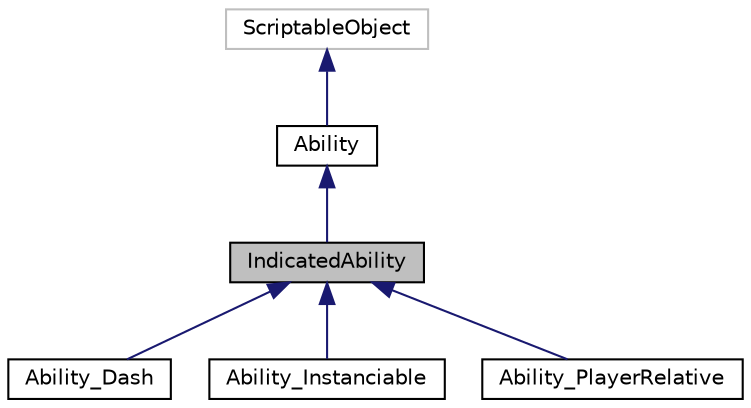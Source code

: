 digraph "IndicatedAbility"
{
 // INTERACTIVE_SVG=YES
 // LATEX_PDF_SIZE
  edge [fontname="Helvetica",fontsize="10",labelfontname="Helvetica",labelfontsize="10"];
  node [fontname="Helvetica",fontsize="10",shape=record];
  Node1 [label="IndicatedAbility",height=0.2,width=0.4,color="black", fillcolor="grey75", style="filled", fontcolor="black",tooltip="Encapsulador de les Ability que han de mostrar l'indicador"];
  Node2 -> Node1 [dir="back",color="midnightblue",fontsize="10",style="solid",fontname="Helvetica"];
  Node2 [label="Ability",height=0.2,width=0.4,color="black", fillcolor="white", style="filled",URL="$class_ability.html",tooltip="Base abstract class for an Ability."];
  Node3 -> Node2 [dir="back",color="midnightblue",fontsize="10",style="solid",fontname="Helvetica"];
  Node3 [label="ScriptableObject",height=0.2,width=0.4,color="grey75", fillcolor="white", style="filled",tooltip=" "];
  Node1 -> Node4 [dir="back",color="midnightblue",fontsize="10",style="solid",fontname="Helvetica"];
  Node4 [label="Ability_Dash",height=0.2,width=0.4,color="black", fillcolor="white", style="filled",URL="$class_ability___dash.html",tooltip=" "];
  Node1 -> Node5 [dir="back",color="midnightblue",fontsize="10",style="solid",fontname="Helvetica"];
  Node5 [label="Ability_Instanciable",height=0.2,width=0.4,color="black", fillcolor="white", style="filled",URL="$class_ability___instanciable.html",tooltip=" "];
  Node1 -> Node6 [dir="back",color="midnightblue",fontsize="10",style="solid",fontname="Helvetica"];
  Node6 [label="Ability_PlayerRelative",height=0.2,width=0.4,color="black", fillcolor="white", style="filled",URL="$class_ability___player_relative.html",tooltip=" "];
}
